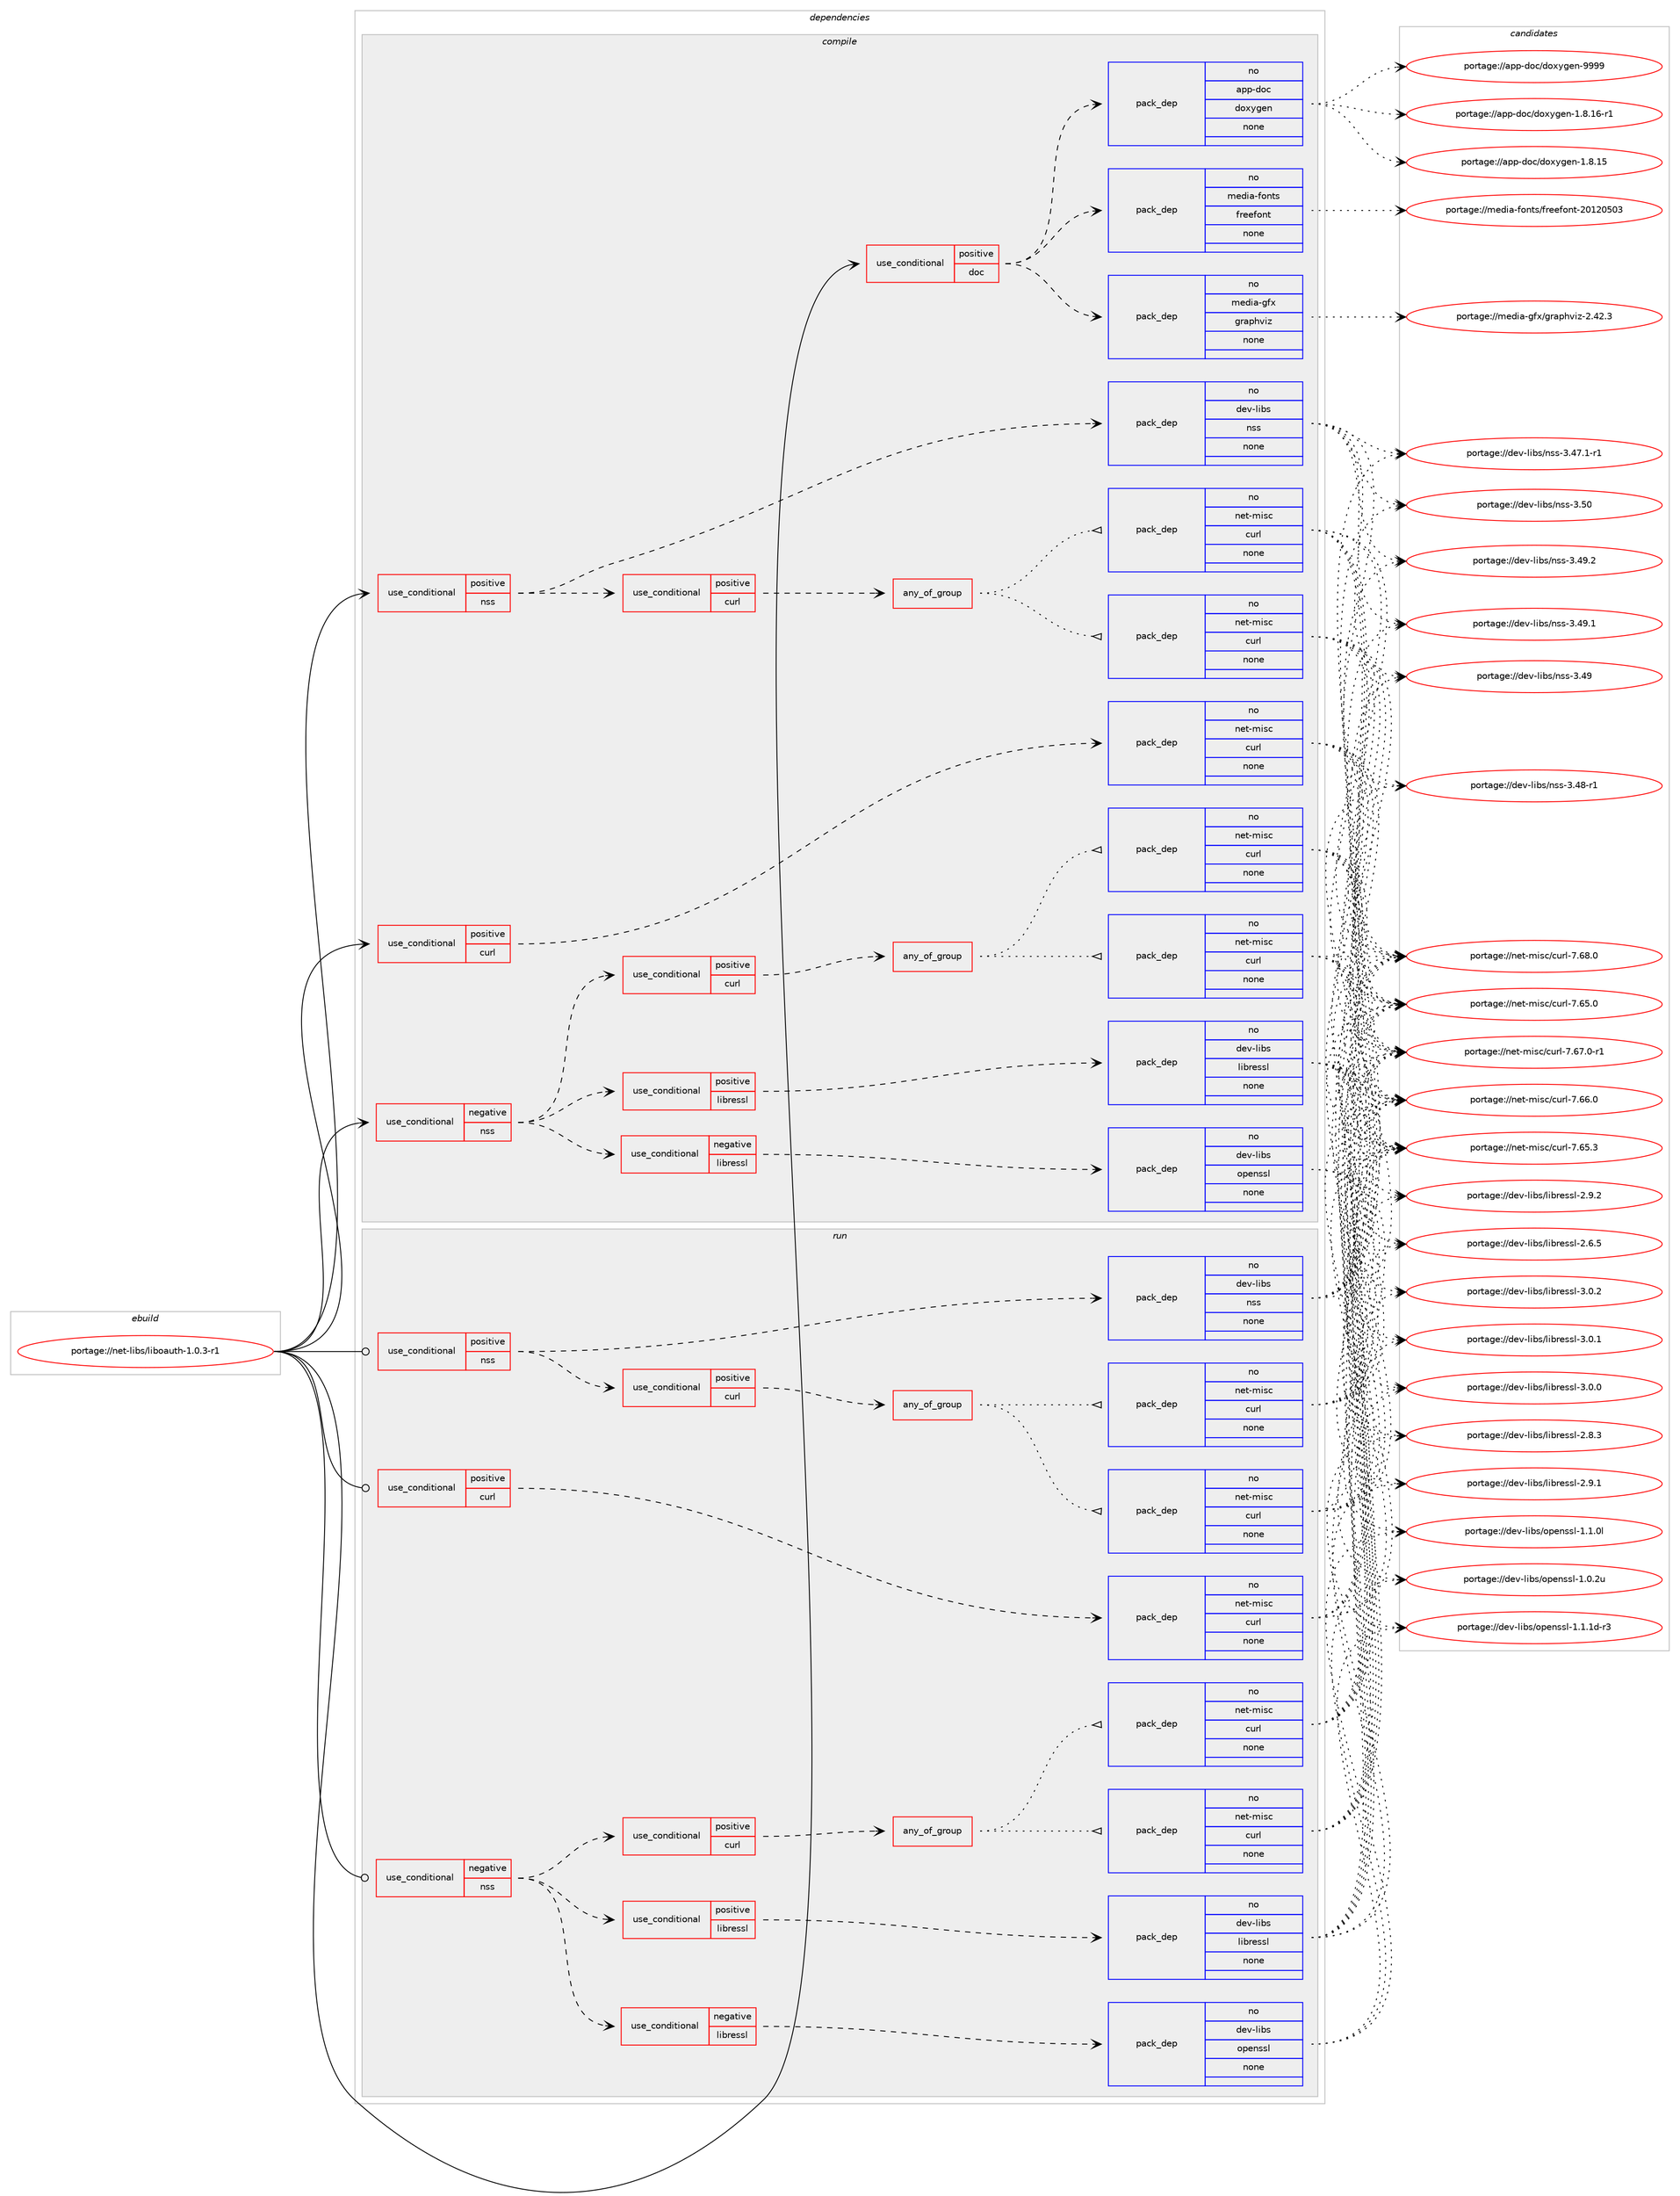 digraph prolog {

# *************
# Graph options
# *************

newrank=true;
concentrate=true;
compound=true;
graph [rankdir=LR,fontname=Helvetica,fontsize=10,ranksep=1.5];#, ranksep=2.5, nodesep=0.2];
edge  [arrowhead=vee];
node  [fontname=Helvetica,fontsize=10];

# **********
# The ebuild
# **********

subgraph cluster_leftcol {
color=gray;
rank=same;
label=<<i>ebuild</i>>;
id [label="portage://net-libs/liboauth-1.0.3-r1", color=red, width=4, href="../net-libs/liboauth-1.0.3-r1.svg"];
}

# ****************
# The dependencies
# ****************

subgraph cluster_midcol {
color=gray;
label=<<i>dependencies</i>>;
subgraph cluster_compile {
fillcolor="#eeeeee";
style=filled;
label=<<i>compile</i>>;
subgraph cond26014 {
dependency122923 [label=<<TABLE BORDER="0" CELLBORDER="1" CELLSPACING="0" CELLPADDING="4"><TR><TD ROWSPAN="3" CELLPADDING="10">use_conditional</TD></TR><TR><TD>negative</TD></TR><TR><TD>nss</TD></TR></TABLE>>, shape=none, color=red];
subgraph cond26015 {
dependency122924 [label=<<TABLE BORDER="0" CELLBORDER="1" CELLSPACING="0" CELLPADDING="4"><TR><TD ROWSPAN="3" CELLPADDING="10">use_conditional</TD></TR><TR><TD>negative</TD></TR><TR><TD>libressl</TD></TR></TABLE>>, shape=none, color=red];
subgraph pack94777 {
dependency122925 [label=<<TABLE BORDER="0" CELLBORDER="1" CELLSPACING="0" CELLPADDING="4" WIDTH="220"><TR><TD ROWSPAN="6" CELLPADDING="30">pack_dep</TD></TR><TR><TD WIDTH="110">no</TD></TR><TR><TD>dev-libs</TD></TR><TR><TD>openssl</TD></TR><TR><TD>none</TD></TR><TR><TD></TD></TR></TABLE>>, shape=none, color=blue];
}
dependency122924:e -> dependency122925:w [weight=20,style="dashed",arrowhead="vee"];
}
dependency122923:e -> dependency122924:w [weight=20,style="dashed",arrowhead="vee"];
subgraph cond26016 {
dependency122926 [label=<<TABLE BORDER="0" CELLBORDER="1" CELLSPACING="0" CELLPADDING="4"><TR><TD ROWSPAN="3" CELLPADDING="10">use_conditional</TD></TR><TR><TD>positive</TD></TR><TR><TD>libressl</TD></TR></TABLE>>, shape=none, color=red];
subgraph pack94778 {
dependency122927 [label=<<TABLE BORDER="0" CELLBORDER="1" CELLSPACING="0" CELLPADDING="4" WIDTH="220"><TR><TD ROWSPAN="6" CELLPADDING="30">pack_dep</TD></TR><TR><TD WIDTH="110">no</TD></TR><TR><TD>dev-libs</TD></TR><TR><TD>libressl</TD></TR><TR><TD>none</TD></TR><TR><TD></TD></TR></TABLE>>, shape=none, color=blue];
}
dependency122926:e -> dependency122927:w [weight=20,style="dashed",arrowhead="vee"];
}
dependency122923:e -> dependency122926:w [weight=20,style="dashed",arrowhead="vee"];
subgraph cond26017 {
dependency122928 [label=<<TABLE BORDER="0" CELLBORDER="1" CELLSPACING="0" CELLPADDING="4"><TR><TD ROWSPAN="3" CELLPADDING="10">use_conditional</TD></TR><TR><TD>positive</TD></TR><TR><TD>curl</TD></TR></TABLE>>, shape=none, color=red];
subgraph any2015 {
dependency122929 [label=<<TABLE BORDER="0" CELLBORDER="1" CELLSPACING="0" CELLPADDING="4"><TR><TD CELLPADDING="10">any_of_group</TD></TR></TABLE>>, shape=none, color=red];subgraph pack94779 {
dependency122930 [label=<<TABLE BORDER="0" CELLBORDER="1" CELLSPACING="0" CELLPADDING="4" WIDTH="220"><TR><TD ROWSPAN="6" CELLPADDING="30">pack_dep</TD></TR><TR><TD WIDTH="110">no</TD></TR><TR><TD>net-misc</TD></TR><TR><TD>curl</TD></TR><TR><TD>none</TD></TR><TR><TD></TD></TR></TABLE>>, shape=none, color=blue];
}
dependency122929:e -> dependency122930:w [weight=20,style="dotted",arrowhead="oinv"];
subgraph pack94780 {
dependency122931 [label=<<TABLE BORDER="0" CELLBORDER="1" CELLSPACING="0" CELLPADDING="4" WIDTH="220"><TR><TD ROWSPAN="6" CELLPADDING="30">pack_dep</TD></TR><TR><TD WIDTH="110">no</TD></TR><TR><TD>net-misc</TD></TR><TR><TD>curl</TD></TR><TR><TD>none</TD></TR><TR><TD></TD></TR></TABLE>>, shape=none, color=blue];
}
dependency122929:e -> dependency122931:w [weight=20,style="dotted",arrowhead="oinv"];
}
dependency122928:e -> dependency122929:w [weight=20,style="dashed",arrowhead="vee"];
}
dependency122923:e -> dependency122928:w [weight=20,style="dashed",arrowhead="vee"];
}
id:e -> dependency122923:w [weight=20,style="solid",arrowhead="vee"];
subgraph cond26018 {
dependency122932 [label=<<TABLE BORDER="0" CELLBORDER="1" CELLSPACING="0" CELLPADDING="4"><TR><TD ROWSPAN="3" CELLPADDING="10">use_conditional</TD></TR><TR><TD>positive</TD></TR><TR><TD>curl</TD></TR></TABLE>>, shape=none, color=red];
subgraph pack94781 {
dependency122933 [label=<<TABLE BORDER="0" CELLBORDER="1" CELLSPACING="0" CELLPADDING="4" WIDTH="220"><TR><TD ROWSPAN="6" CELLPADDING="30">pack_dep</TD></TR><TR><TD WIDTH="110">no</TD></TR><TR><TD>net-misc</TD></TR><TR><TD>curl</TD></TR><TR><TD>none</TD></TR><TR><TD></TD></TR></TABLE>>, shape=none, color=blue];
}
dependency122932:e -> dependency122933:w [weight=20,style="dashed",arrowhead="vee"];
}
id:e -> dependency122932:w [weight=20,style="solid",arrowhead="vee"];
subgraph cond26019 {
dependency122934 [label=<<TABLE BORDER="0" CELLBORDER="1" CELLSPACING="0" CELLPADDING="4"><TR><TD ROWSPAN="3" CELLPADDING="10">use_conditional</TD></TR><TR><TD>positive</TD></TR><TR><TD>doc</TD></TR></TABLE>>, shape=none, color=red];
subgraph pack94782 {
dependency122935 [label=<<TABLE BORDER="0" CELLBORDER="1" CELLSPACING="0" CELLPADDING="4" WIDTH="220"><TR><TD ROWSPAN="6" CELLPADDING="30">pack_dep</TD></TR><TR><TD WIDTH="110">no</TD></TR><TR><TD>app-doc</TD></TR><TR><TD>doxygen</TD></TR><TR><TD>none</TD></TR><TR><TD></TD></TR></TABLE>>, shape=none, color=blue];
}
dependency122934:e -> dependency122935:w [weight=20,style="dashed",arrowhead="vee"];
subgraph pack94783 {
dependency122936 [label=<<TABLE BORDER="0" CELLBORDER="1" CELLSPACING="0" CELLPADDING="4" WIDTH="220"><TR><TD ROWSPAN="6" CELLPADDING="30">pack_dep</TD></TR><TR><TD WIDTH="110">no</TD></TR><TR><TD>media-gfx</TD></TR><TR><TD>graphviz</TD></TR><TR><TD>none</TD></TR><TR><TD></TD></TR></TABLE>>, shape=none, color=blue];
}
dependency122934:e -> dependency122936:w [weight=20,style="dashed",arrowhead="vee"];
subgraph pack94784 {
dependency122937 [label=<<TABLE BORDER="0" CELLBORDER="1" CELLSPACING="0" CELLPADDING="4" WIDTH="220"><TR><TD ROWSPAN="6" CELLPADDING="30">pack_dep</TD></TR><TR><TD WIDTH="110">no</TD></TR><TR><TD>media-fonts</TD></TR><TR><TD>freefont</TD></TR><TR><TD>none</TD></TR><TR><TD></TD></TR></TABLE>>, shape=none, color=blue];
}
dependency122934:e -> dependency122937:w [weight=20,style="dashed",arrowhead="vee"];
}
id:e -> dependency122934:w [weight=20,style="solid",arrowhead="vee"];
subgraph cond26020 {
dependency122938 [label=<<TABLE BORDER="0" CELLBORDER="1" CELLSPACING="0" CELLPADDING="4"><TR><TD ROWSPAN="3" CELLPADDING="10">use_conditional</TD></TR><TR><TD>positive</TD></TR><TR><TD>nss</TD></TR></TABLE>>, shape=none, color=red];
subgraph pack94785 {
dependency122939 [label=<<TABLE BORDER="0" CELLBORDER="1" CELLSPACING="0" CELLPADDING="4" WIDTH="220"><TR><TD ROWSPAN="6" CELLPADDING="30">pack_dep</TD></TR><TR><TD WIDTH="110">no</TD></TR><TR><TD>dev-libs</TD></TR><TR><TD>nss</TD></TR><TR><TD>none</TD></TR><TR><TD></TD></TR></TABLE>>, shape=none, color=blue];
}
dependency122938:e -> dependency122939:w [weight=20,style="dashed",arrowhead="vee"];
subgraph cond26021 {
dependency122940 [label=<<TABLE BORDER="0" CELLBORDER="1" CELLSPACING="0" CELLPADDING="4"><TR><TD ROWSPAN="3" CELLPADDING="10">use_conditional</TD></TR><TR><TD>positive</TD></TR><TR><TD>curl</TD></TR></TABLE>>, shape=none, color=red];
subgraph any2016 {
dependency122941 [label=<<TABLE BORDER="0" CELLBORDER="1" CELLSPACING="0" CELLPADDING="4"><TR><TD CELLPADDING="10">any_of_group</TD></TR></TABLE>>, shape=none, color=red];subgraph pack94786 {
dependency122942 [label=<<TABLE BORDER="0" CELLBORDER="1" CELLSPACING="0" CELLPADDING="4" WIDTH="220"><TR><TD ROWSPAN="6" CELLPADDING="30">pack_dep</TD></TR><TR><TD WIDTH="110">no</TD></TR><TR><TD>net-misc</TD></TR><TR><TD>curl</TD></TR><TR><TD>none</TD></TR><TR><TD></TD></TR></TABLE>>, shape=none, color=blue];
}
dependency122941:e -> dependency122942:w [weight=20,style="dotted",arrowhead="oinv"];
subgraph pack94787 {
dependency122943 [label=<<TABLE BORDER="0" CELLBORDER="1" CELLSPACING="0" CELLPADDING="4" WIDTH="220"><TR><TD ROWSPAN="6" CELLPADDING="30">pack_dep</TD></TR><TR><TD WIDTH="110">no</TD></TR><TR><TD>net-misc</TD></TR><TR><TD>curl</TD></TR><TR><TD>none</TD></TR><TR><TD></TD></TR></TABLE>>, shape=none, color=blue];
}
dependency122941:e -> dependency122943:w [weight=20,style="dotted",arrowhead="oinv"];
}
dependency122940:e -> dependency122941:w [weight=20,style="dashed",arrowhead="vee"];
}
dependency122938:e -> dependency122940:w [weight=20,style="dashed",arrowhead="vee"];
}
id:e -> dependency122938:w [weight=20,style="solid",arrowhead="vee"];
}
subgraph cluster_compileandrun {
fillcolor="#eeeeee";
style=filled;
label=<<i>compile and run</i>>;
}
subgraph cluster_run {
fillcolor="#eeeeee";
style=filled;
label=<<i>run</i>>;
subgraph cond26022 {
dependency122944 [label=<<TABLE BORDER="0" CELLBORDER="1" CELLSPACING="0" CELLPADDING="4"><TR><TD ROWSPAN="3" CELLPADDING="10">use_conditional</TD></TR><TR><TD>negative</TD></TR><TR><TD>nss</TD></TR></TABLE>>, shape=none, color=red];
subgraph cond26023 {
dependency122945 [label=<<TABLE BORDER="0" CELLBORDER="1" CELLSPACING="0" CELLPADDING="4"><TR><TD ROWSPAN="3" CELLPADDING="10">use_conditional</TD></TR><TR><TD>negative</TD></TR><TR><TD>libressl</TD></TR></TABLE>>, shape=none, color=red];
subgraph pack94788 {
dependency122946 [label=<<TABLE BORDER="0" CELLBORDER="1" CELLSPACING="0" CELLPADDING="4" WIDTH="220"><TR><TD ROWSPAN="6" CELLPADDING="30">pack_dep</TD></TR><TR><TD WIDTH="110">no</TD></TR><TR><TD>dev-libs</TD></TR><TR><TD>openssl</TD></TR><TR><TD>none</TD></TR><TR><TD></TD></TR></TABLE>>, shape=none, color=blue];
}
dependency122945:e -> dependency122946:w [weight=20,style="dashed",arrowhead="vee"];
}
dependency122944:e -> dependency122945:w [weight=20,style="dashed",arrowhead="vee"];
subgraph cond26024 {
dependency122947 [label=<<TABLE BORDER="0" CELLBORDER="1" CELLSPACING="0" CELLPADDING="4"><TR><TD ROWSPAN="3" CELLPADDING="10">use_conditional</TD></TR><TR><TD>positive</TD></TR><TR><TD>libressl</TD></TR></TABLE>>, shape=none, color=red];
subgraph pack94789 {
dependency122948 [label=<<TABLE BORDER="0" CELLBORDER="1" CELLSPACING="0" CELLPADDING="4" WIDTH="220"><TR><TD ROWSPAN="6" CELLPADDING="30">pack_dep</TD></TR><TR><TD WIDTH="110">no</TD></TR><TR><TD>dev-libs</TD></TR><TR><TD>libressl</TD></TR><TR><TD>none</TD></TR><TR><TD></TD></TR></TABLE>>, shape=none, color=blue];
}
dependency122947:e -> dependency122948:w [weight=20,style="dashed",arrowhead="vee"];
}
dependency122944:e -> dependency122947:w [weight=20,style="dashed",arrowhead="vee"];
subgraph cond26025 {
dependency122949 [label=<<TABLE BORDER="0" CELLBORDER="1" CELLSPACING="0" CELLPADDING="4"><TR><TD ROWSPAN="3" CELLPADDING="10">use_conditional</TD></TR><TR><TD>positive</TD></TR><TR><TD>curl</TD></TR></TABLE>>, shape=none, color=red];
subgraph any2017 {
dependency122950 [label=<<TABLE BORDER="0" CELLBORDER="1" CELLSPACING="0" CELLPADDING="4"><TR><TD CELLPADDING="10">any_of_group</TD></TR></TABLE>>, shape=none, color=red];subgraph pack94790 {
dependency122951 [label=<<TABLE BORDER="0" CELLBORDER="1" CELLSPACING="0" CELLPADDING="4" WIDTH="220"><TR><TD ROWSPAN="6" CELLPADDING="30">pack_dep</TD></TR><TR><TD WIDTH="110">no</TD></TR><TR><TD>net-misc</TD></TR><TR><TD>curl</TD></TR><TR><TD>none</TD></TR><TR><TD></TD></TR></TABLE>>, shape=none, color=blue];
}
dependency122950:e -> dependency122951:w [weight=20,style="dotted",arrowhead="oinv"];
subgraph pack94791 {
dependency122952 [label=<<TABLE BORDER="0" CELLBORDER="1" CELLSPACING="0" CELLPADDING="4" WIDTH="220"><TR><TD ROWSPAN="6" CELLPADDING="30">pack_dep</TD></TR><TR><TD WIDTH="110">no</TD></TR><TR><TD>net-misc</TD></TR><TR><TD>curl</TD></TR><TR><TD>none</TD></TR><TR><TD></TD></TR></TABLE>>, shape=none, color=blue];
}
dependency122950:e -> dependency122952:w [weight=20,style="dotted",arrowhead="oinv"];
}
dependency122949:e -> dependency122950:w [weight=20,style="dashed",arrowhead="vee"];
}
dependency122944:e -> dependency122949:w [weight=20,style="dashed",arrowhead="vee"];
}
id:e -> dependency122944:w [weight=20,style="solid",arrowhead="odot"];
subgraph cond26026 {
dependency122953 [label=<<TABLE BORDER="0" CELLBORDER="1" CELLSPACING="0" CELLPADDING="4"><TR><TD ROWSPAN="3" CELLPADDING="10">use_conditional</TD></TR><TR><TD>positive</TD></TR><TR><TD>curl</TD></TR></TABLE>>, shape=none, color=red];
subgraph pack94792 {
dependency122954 [label=<<TABLE BORDER="0" CELLBORDER="1" CELLSPACING="0" CELLPADDING="4" WIDTH="220"><TR><TD ROWSPAN="6" CELLPADDING="30">pack_dep</TD></TR><TR><TD WIDTH="110">no</TD></TR><TR><TD>net-misc</TD></TR><TR><TD>curl</TD></TR><TR><TD>none</TD></TR><TR><TD></TD></TR></TABLE>>, shape=none, color=blue];
}
dependency122953:e -> dependency122954:w [weight=20,style="dashed",arrowhead="vee"];
}
id:e -> dependency122953:w [weight=20,style="solid",arrowhead="odot"];
subgraph cond26027 {
dependency122955 [label=<<TABLE BORDER="0" CELLBORDER="1" CELLSPACING="0" CELLPADDING="4"><TR><TD ROWSPAN="3" CELLPADDING="10">use_conditional</TD></TR><TR><TD>positive</TD></TR><TR><TD>nss</TD></TR></TABLE>>, shape=none, color=red];
subgraph pack94793 {
dependency122956 [label=<<TABLE BORDER="0" CELLBORDER="1" CELLSPACING="0" CELLPADDING="4" WIDTH="220"><TR><TD ROWSPAN="6" CELLPADDING="30">pack_dep</TD></TR><TR><TD WIDTH="110">no</TD></TR><TR><TD>dev-libs</TD></TR><TR><TD>nss</TD></TR><TR><TD>none</TD></TR><TR><TD></TD></TR></TABLE>>, shape=none, color=blue];
}
dependency122955:e -> dependency122956:w [weight=20,style="dashed",arrowhead="vee"];
subgraph cond26028 {
dependency122957 [label=<<TABLE BORDER="0" CELLBORDER="1" CELLSPACING="0" CELLPADDING="4"><TR><TD ROWSPAN="3" CELLPADDING="10">use_conditional</TD></TR><TR><TD>positive</TD></TR><TR><TD>curl</TD></TR></TABLE>>, shape=none, color=red];
subgraph any2018 {
dependency122958 [label=<<TABLE BORDER="0" CELLBORDER="1" CELLSPACING="0" CELLPADDING="4"><TR><TD CELLPADDING="10">any_of_group</TD></TR></TABLE>>, shape=none, color=red];subgraph pack94794 {
dependency122959 [label=<<TABLE BORDER="0" CELLBORDER="1" CELLSPACING="0" CELLPADDING="4" WIDTH="220"><TR><TD ROWSPAN="6" CELLPADDING="30">pack_dep</TD></TR><TR><TD WIDTH="110">no</TD></TR><TR><TD>net-misc</TD></TR><TR><TD>curl</TD></TR><TR><TD>none</TD></TR><TR><TD></TD></TR></TABLE>>, shape=none, color=blue];
}
dependency122958:e -> dependency122959:w [weight=20,style="dotted",arrowhead="oinv"];
subgraph pack94795 {
dependency122960 [label=<<TABLE BORDER="0" CELLBORDER="1" CELLSPACING="0" CELLPADDING="4" WIDTH="220"><TR><TD ROWSPAN="6" CELLPADDING="30">pack_dep</TD></TR><TR><TD WIDTH="110">no</TD></TR><TR><TD>net-misc</TD></TR><TR><TD>curl</TD></TR><TR><TD>none</TD></TR><TR><TD></TD></TR></TABLE>>, shape=none, color=blue];
}
dependency122958:e -> dependency122960:w [weight=20,style="dotted",arrowhead="oinv"];
}
dependency122957:e -> dependency122958:w [weight=20,style="dashed",arrowhead="vee"];
}
dependency122955:e -> dependency122957:w [weight=20,style="dashed",arrowhead="vee"];
}
id:e -> dependency122955:w [weight=20,style="solid",arrowhead="odot"];
}
}

# **************
# The candidates
# **************

subgraph cluster_choices {
rank=same;
color=gray;
label=<<i>candidates</i>>;

subgraph choice94777 {
color=black;
nodesep=1;
choice1001011184510810598115471111121011101151151084549464946491004511451 [label="portage://dev-libs/openssl-1.1.1d-r3", color=red, width=4,href="../dev-libs/openssl-1.1.1d-r3.svg"];
choice100101118451081059811547111112101110115115108454946494648108 [label="portage://dev-libs/openssl-1.1.0l", color=red, width=4,href="../dev-libs/openssl-1.1.0l.svg"];
choice100101118451081059811547111112101110115115108454946484650117 [label="portage://dev-libs/openssl-1.0.2u", color=red, width=4,href="../dev-libs/openssl-1.0.2u.svg"];
dependency122925:e -> choice1001011184510810598115471111121011101151151084549464946491004511451:w [style=dotted,weight="100"];
dependency122925:e -> choice100101118451081059811547111112101110115115108454946494648108:w [style=dotted,weight="100"];
dependency122925:e -> choice100101118451081059811547111112101110115115108454946484650117:w [style=dotted,weight="100"];
}
subgraph choice94778 {
color=black;
nodesep=1;
choice10010111845108105981154710810598114101115115108455146484650 [label="portage://dev-libs/libressl-3.0.2", color=red, width=4,href="../dev-libs/libressl-3.0.2.svg"];
choice10010111845108105981154710810598114101115115108455146484649 [label="portage://dev-libs/libressl-3.0.1", color=red, width=4,href="../dev-libs/libressl-3.0.1.svg"];
choice10010111845108105981154710810598114101115115108455146484648 [label="portage://dev-libs/libressl-3.0.0", color=red, width=4,href="../dev-libs/libressl-3.0.0.svg"];
choice10010111845108105981154710810598114101115115108455046574650 [label="portage://dev-libs/libressl-2.9.2", color=red, width=4,href="../dev-libs/libressl-2.9.2.svg"];
choice10010111845108105981154710810598114101115115108455046574649 [label="portage://dev-libs/libressl-2.9.1", color=red, width=4,href="../dev-libs/libressl-2.9.1.svg"];
choice10010111845108105981154710810598114101115115108455046564651 [label="portage://dev-libs/libressl-2.8.3", color=red, width=4,href="../dev-libs/libressl-2.8.3.svg"];
choice10010111845108105981154710810598114101115115108455046544653 [label="portage://dev-libs/libressl-2.6.5", color=red, width=4,href="../dev-libs/libressl-2.6.5.svg"];
dependency122927:e -> choice10010111845108105981154710810598114101115115108455146484650:w [style=dotted,weight="100"];
dependency122927:e -> choice10010111845108105981154710810598114101115115108455146484649:w [style=dotted,weight="100"];
dependency122927:e -> choice10010111845108105981154710810598114101115115108455146484648:w [style=dotted,weight="100"];
dependency122927:e -> choice10010111845108105981154710810598114101115115108455046574650:w [style=dotted,weight="100"];
dependency122927:e -> choice10010111845108105981154710810598114101115115108455046574649:w [style=dotted,weight="100"];
dependency122927:e -> choice10010111845108105981154710810598114101115115108455046564651:w [style=dotted,weight="100"];
dependency122927:e -> choice10010111845108105981154710810598114101115115108455046544653:w [style=dotted,weight="100"];
}
subgraph choice94779 {
color=black;
nodesep=1;
choice1101011164510910511599479911711410845554654564648 [label="portage://net-misc/curl-7.68.0", color=red, width=4,href="../net-misc/curl-7.68.0.svg"];
choice11010111645109105115994799117114108455546545546484511449 [label="portage://net-misc/curl-7.67.0-r1", color=red, width=4,href="../net-misc/curl-7.67.0-r1.svg"];
choice1101011164510910511599479911711410845554654544648 [label="portage://net-misc/curl-7.66.0", color=red, width=4,href="../net-misc/curl-7.66.0.svg"];
choice1101011164510910511599479911711410845554654534651 [label="portage://net-misc/curl-7.65.3", color=red, width=4,href="../net-misc/curl-7.65.3.svg"];
choice1101011164510910511599479911711410845554654534648 [label="portage://net-misc/curl-7.65.0", color=red, width=4,href="../net-misc/curl-7.65.0.svg"];
dependency122930:e -> choice1101011164510910511599479911711410845554654564648:w [style=dotted,weight="100"];
dependency122930:e -> choice11010111645109105115994799117114108455546545546484511449:w [style=dotted,weight="100"];
dependency122930:e -> choice1101011164510910511599479911711410845554654544648:w [style=dotted,weight="100"];
dependency122930:e -> choice1101011164510910511599479911711410845554654534651:w [style=dotted,weight="100"];
dependency122930:e -> choice1101011164510910511599479911711410845554654534648:w [style=dotted,weight="100"];
}
subgraph choice94780 {
color=black;
nodesep=1;
choice1101011164510910511599479911711410845554654564648 [label="portage://net-misc/curl-7.68.0", color=red, width=4,href="../net-misc/curl-7.68.0.svg"];
choice11010111645109105115994799117114108455546545546484511449 [label="portage://net-misc/curl-7.67.0-r1", color=red, width=4,href="../net-misc/curl-7.67.0-r1.svg"];
choice1101011164510910511599479911711410845554654544648 [label="portage://net-misc/curl-7.66.0", color=red, width=4,href="../net-misc/curl-7.66.0.svg"];
choice1101011164510910511599479911711410845554654534651 [label="portage://net-misc/curl-7.65.3", color=red, width=4,href="../net-misc/curl-7.65.3.svg"];
choice1101011164510910511599479911711410845554654534648 [label="portage://net-misc/curl-7.65.0", color=red, width=4,href="../net-misc/curl-7.65.0.svg"];
dependency122931:e -> choice1101011164510910511599479911711410845554654564648:w [style=dotted,weight="100"];
dependency122931:e -> choice11010111645109105115994799117114108455546545546484511449:w [style=dotted,weight="100"];
dependency122931:e -> choice1101011164510910511599479911711410845554654544648:w [style=dotted,weight="100"];
dependency122931:e -> choice1101011164510910511599479911711410845554654534651:w [style=dotted,weight="100"];
dependency122931:e -> choice1101011164510910511599479911711410845554654534648:w [style=dotted,weight="100"];
}
subgraph choice94781 {
color=black;
nodesep=1;
choice1101011164510910511599479911711410845554654564648 [label="portage://net-misc/curl-7.68.0", color=red, width=4,href="../net-misc/curl-7.68.0.svg"];
choice11010111645109105115994799117114108455546545546484511449 [label="portage://net-misc/curl-7.67.0-r1", color=red, width=4,href="../net-misc/curl-7.67.0-r1.svg"];
choice1101011164510910511599479911711410845554654544648 [label="portage://net-misc/curl-7.66.0", color=red, width=4,href="../net-misc/curl-7.66.0.svg"];
choice1101011164510910511599479911711410845554654534651 [label="portage://net-misc/curl-7.65.3", color=red, width=4,href="../net-misc/curl-7.65.3.svg"];
choice1101011164510910511599479911711410845554654534648 [label="portage://net-misc/curl-7.65.0", color=red, width=4,href="../net-misc/curl-7.65.0.svg"];
dependency122933:e -> choice1101011164510910511599479911711410845554654564648:w [style=dotted,weight="100"];
dependency122933:e -> choice11010111645109105115994799117114108455546545546484511449:w [style=dotted,weight="100"];
dependency122933:e -> choice1101011164510910511599479911711410845554654544648:w [style=dotted,weight="100"];
dependency122933:e -> choice1101011164510910511599479911711410845554654534651:w [style=dotted,weight="100"];
dependency122933:e -> choice1101011164510910511599479911711410845554654534648:w [style=dotted,weight="100"];
}
subgraph choice94782 {
color=black;
nodesep=1;
choice971121124510011199471001111201211031011104557575757 [label="portage://app-doc/doxygen-9999", color=red, width=4,href="../app-doc/doxygen-9999.svg"];
choice97112112451001119947100111120121103101110454946564649544511449 [label="portage://app-doc/doxygen-1.8.16-r1", color=red, width=4,href="../app-doc/doxygen-1.8.16-r1.svg"];
choice9711211245100111994710011112012110310111045494656464953 [label="portage://app-doc/doxygen-1.8.15", color=red, width=4,href="../app-doc/doxygen-1.8.15.svg"];
dependency122935:e -> choice971121124510011199471001111201211031011104557575757:w [style=dotted,weight="100"];
dependency122935:e -> choice97112112451001119947100111120121103101110454946564649544511449:w [style=dotted,weight="100"];
dependency122935:e -> choice9711211245100111994710011112012110310111045494656464953:w [style=dotted,weight="100"];
}
subgraph choice94783 {
color=black;
nodesep=1;
choice1091011001059745103102120471031149711210411810512245504652504651 [label="portage://media-gfx/graphviz-2.42.3", color=red, width=4,href="../media-gfx/graphviz-2.42.3.svg"];
dependency122936:e -> choice1091011001059745103102120471031149711210411810512245504652504651:w [style=dotted,weight="100"];
}
subgraph choice94784 {
color=black;
nodesep=1;
choice109101100105974510211111011611547102114101101102111110116455048495048534851 [label="portage://media-fonts/freefont-20120503", color=red, width=4,href="../media-fonts/freefont-20120503.svg"];
dependency122937:e -> choice109101100105974510211111011611547102114101101102111110116455048495048534851:w [style=dotted,weight="100"];
}
subgraph choice94785 {
color=black;
nodesep=1;
choice1001011184510810598115471101151154551465348 [label="portage://dev-libs/nss-3.50", color=red, width=4,href="../dev-libs/nss-3.50.svg"];
choice10010111845108105981154711011511545514652574650 [label="portage://dev-libs/nss-3.49.2", color=red, width=4,href="../dev-libs/nss-3.49.2.svg"];
choice10010111845108105981154711011511545514652574649 [label="portage://dev-libs/nss-3.49.1", color=red, width=4,href="../dev-libs/nss-3.49.1.svg"];
choice1001011184510810598115471101151154551465257 [label="portage://dev-libs/nss-3.49", color=red, width=4,href="../dev-libs/nss-3.49.svg"];
choice10010111845108105981154711011511545514652564511449 [label="portage://dev-libs/nss-3.48-r1", color=red, width=4,href="../dev-libs/nss-3.48-r1.svg"];
choice100101118451081059811547110115115455146525546494511449 [label="portage://dev-libs/nss-3.47.1-r1", color=red, width=4,href="../dev-libs/nss-3.47.1-r1.svg"];
dependency122939:e -> choice1001011184510810598115471101151154551465348:w [style=dotted,weight="100"];
dependency122939:e -> choice10010111845108105981154711011511545514652574650:w [style=dotted,weight="100"];
dependency122939:e -> choice10010111845108105981154711011511545514652574649:w [style=dotted,weight="100"];
dependency122939:e -> choice1001011184510810598115471101151154551465257:w [style=dotted,weight="100"];
dependency122939:e -> choice10010111845108105981154711011511545514652564511449:w [style=dotted,weight="100"];
dependency122939:e -> choice100101118451081059811547110115115455146525546494511449:w [style=dotted,weight="100"];
}
subgraph choice94786 {
color=black;
nodesep=1;
choice1101011164510910511599479911711410845554654564648 [label="portage://net-misc/curl-7.68.0", color=red, width=4,href="../net-misc/curl-7.68.0.svg"];
choice11010111645109105115994799117114108455546545546484511449 [label="portage://net-misc/curl-7.67.0-r1", color=red, width=4,href="../net-misc/curl-7.67.0-r1.svg"];
choice1101011164510910511599479911711410845554654544648 [label="portage://net-misc/curl-7.66.0", color=red, width=4,href="../net-misc/curl-7.66.0.svg"];
choice1101011164510910511599479911711410845554654534651 [label="portage://net-misc/curl-7.65.3", color=red, width=4,href="../net-misc/curl-7.65.3.svg"];
choice1101011164510910511599479911711410845554654534648 [label="portage://net-misc/curl-7.65.0", color=red, width=4,href="../net-misc/curl-7.65.0.svg"];
dependency122942:e -> choice1101011164510910511599479911711410845554654564648:w [style=dotted,weight="100"];
dependency122942:e -> choice11010111645109105115994799117114108455546545546484511449:w [style=dotted,weight="100"];
dependency122942:e -> choice1101011164510910511599479911711410845554654544648:w [style=dotted,weight="100"];
dependency122942:e -> choice1101011164510910511599479911711410845554654534651:w [style=dotted,weight="100"];
dependency122942:e -> choice1101011164510910511599479911711410845554654534648:w [style=dotted,weight="100"];
}
subgraph choice94787 {
color=black;
nodesep=1;
choice1101011164510910511599479911711410845554654564648 [label="portage://net-misc/curl-7.68.0", color=red, width=4,href="../net-misc/curl-7.68.0.svg"];
choice11010111645109105115994799117114108455546545546484511449 [label="portage://net-misc/curl-7.67.0-r1", color=red, width=4,href="../net-misc/curl-7.67.0-r1.svg"];
choice1101011164510910511599479911711410845554654544648 [label="portage://net-misc/curl-7.66.0", color=red, width=4,href="../net-misc/curl-7.66.0.svg"];
choice1101011164510910511599479911711410845554654534651 [label="portage://net-misc/curl-7.65.3", color=red, width=4,href="../net-misc/curl-7.65.3.svg"];
choice1101011164510910511599479911711410845554654534648 [label="portage://net-misc/curl-7.65.0", color=red, width=4,href="../net-misc/curl-7.65.0.svg"];
dependency122943:e -> choice1101011164510910511599479911711410845554654564648:w [style=dotted,weight="100"];
dependency122943:e -> choice11010111645109105115994799117114108455546545546484511449:w [style=dotted,weight="100"];
dependency122943:e -> choice1101011164510910511599479911711410845554654544648:w [style=dotted,weight="100"];
dependency122943:e -> choice1101011164510910511599479911711410845554654534651:w [style=dotted,weight="100"];
dependency122943:e -> choice1101011164510910511599479911711410845554654534648:w [style=dotted,weight="100"];
}
subgraph choice94788 {
color=black;
nodesep=1;
choice1001011184510810598115471111121011101151151084549464946491004511451 [label="portage://dev-libs/openssl-1.1.1d-r3", color=red, width=4,href="../dev-libs/openssl-1.1.1d-r3.svg"];
choice100101118451081059811547111112101110115115108454946494648108 [label="portage://dev-libs/openssl-1.1.0l", color=red, width=4,href="../dev-libs/openssl-1.1.0l.svg"];
choice100101118451081059811547111112101110115115108454946484650117 [label="portage://dev-libs/openssl-1.0.2u", color=red, width=4,href="../dev-libs/openssl-1.0.2u.svg"];
dependency122946:e -> choice1001011184510810598115471111121011101151151084549464946491004511451:w [style=dotted,weight="100"];
dependency122946:e -> choice100101118451081059811547111112101110115115108454946494648108:w [style=dotted,weight="100"];
dependency122946:e -> choice100101118451081059811547111112101110115115108454946484650117:w [style=dotted,weight="100"];
}
subgraph choice94789 {
color=black;
nodesep=1;
choice10010111845108105981154710810598114101115115108455146484650 [label="portage://dev-libs/libressl-3.0.2", color=red, width=4,href="../dev-libs/libressl-3.0.2.svg"];
choice10010111845108105981154710810598114101115115108455146484649 [label="portage://dev-libs/libressl-3.0.1", color=red, width=4,href="../dev-libs/libressl-3.0.1.svg"];
choice10010111845108105981154710810598114101115115108455146484648 [label="portage://dev-libs/libressl-3.0.0", color=red, width=4,href="../dev-libs/libressl-3.0.0.svg"];
choice10010111845108105981154710810598114101115115108455046574650 [label="portage://dev-libs/libressl-2.9.2", color=red, width=4,href="../dev-libs/libressl-2.9.2.svg"];
choice10010111845108105981154710810598114101115115108455046574649 [label="portage://dev-libs/libressl-2.9.1", color=red, width=4,href="../dev-libs/libressl-2.9.1.svg"];
choice10010111845108105981154710810598114101115115108455046564651 [label="portage://dev-libs/libressl-2.8.3", color=red, width=4,href="../dev-libs/libressl-2.8.3.svg"];
choice10010111845108105981154710810598114101115115108455046544653 [label="portage://dev-libs/libressl-2.6.5", color=red, width=4,href="../dev-libs/libressl-2.6.5.svg"];
dependency122948:e -> choice10010111845108105981154710810598114101115115108455146484650:w [style=dotted,weight="100"];
dependency122948:e -> choice10010111845108105981154710810598114101115115108455146484649:w [style=dotted,weight="100"];
dependency122948:e -> choice10010111845108105981154710810598114101115115108455146484648:w [style=dotted,weight="100"];
dependency122948:e -> choice10010111845108105981154710810598114101115115108455046574650:w [style=dotted,weight="100"];
dependency122948:e -> choice10010111845108105981154710810598114101115115108455046574649:w [style=dotted,weight="100"];
dependency122948:e -> choice10010111845108105981154710810598114101115115108455046564651:w [style=dotted,weight="100"];
dependency122948:e -> choice10010111845108105981154710810598114101115115108455046544653:w [style=dotted,weight="100"];
}
subgraph choice94790 {
color=black;
nodesep=1;
choice1101011164510910511599479911711410845554654564648 [label="portage://net-misc/curl-7.68.0", color=red, width=4,href="../net-misc/curl-7.68.0.svg"];
choice11010111645109105115994799117114108455546545546484511449 [label="portage://net-misc/curl-7.67.0-r1", color=red, width=4,href="../net-misc/curl-7.67.0-r1.svg"];
choice1101011164510910511599479911711410845554654544648 [label="portage://net-misc/curl-7.66.0", color=red, width=4,href="../net-misc/curl-7.66.0.svg"];
choice1101011164510910511599479911711410845554654534651 [label="portage://net-misc/curl-7.65.3", color=red, width=4,href="../net-misc/curl-7.65.3.svg"];
choice1101011164510910511599479911711410845554654534648 [label="portage://net-misc/curl-7.65.0", color=red, width=4,href="../net-misc/curl-7.65.0.svg"];
dependency122951:e -> choice1101011164510910511599479911711410845554654564648:w [style=dotted,weight="100"];
dependency122951:e -> choice11010111645109105115994799117114108455546545546484511449:w [style=dotted,weight="100"];
dependency122951:e -> choice1101011164510910511599479911711410845554654544648:w [style=dotted,weight="100"];
dependency122951:e -> choice1101011164510910511599479911711410845554654534651:w [style=dotted,weight="100"];
dependency122951:e -> choice1101011164510910511599479911711410845554654534648:w [style=dotted,weight="100"];
}
subgraph choice94791 {
color=black;
nodesep=1;
choice1101011164510910511599479911711410845554654564648 [label="portage://net-misc/curl-7.68.0", color=red, width=4,href="../net-misc/curl-7.68.0.svg"];
choice11010111645109105115994799117114108455546545546484511449 [label="portage://net-misc/curl-7.67.0-r1", color=red, width=4,href="../net-misc/curl-7.67.0-r1.svg"];
choice1101011164510910511599479911711410845554654544648 [label="portage://net-misc/curl-7.66.0", color=red, width=4,href="../net-misc/curl-7.66.0.svg"];
choice1101011164510910511599479911711410845554654534651 [label="portage://net-misc/curl-7.65.3", color=red, width=4,href="../net-misc/curl-7.65.3.svg"];
choice1101011164510910511599479911711410845554654534648 [label="portage://net-misc/curl-7.65.0", color=red, width=4,href="../net-misc/curl-7.65.0.svg"];
dependency122952:e -> choice1101011164510910511599479911711410845554654564648:w [style=dotted,weight="100"];
dependency122952:e -> choice11010111645109105115994799117114108455546545546484511449:w [style=dotted,weight="100"];
dependency122952:e -> choice1101011164510910511599479911711410845554654544648:w [style=dotted,weight="100"];
dependency122952:e -> choice1101011164510910511599479911711410845554654534651:w [style=dotted,weight="100"];
dependency122952:e -> choice1101011164510910511599479911711410845554654534648:w [style=dotted,weight="100"];
}
subgraph choice94792 {
color=black;
nodesep=1;
choice1101011164510910511599479911711410845554654564648 [label="portage://net-misc/curl-7.68.0", color=red, width=4,href="../net-misc/curl-7.68.0.svg"];
choice11010111645109105115994799117114108455546545546484511449 [label="portage://net-misc/curl-7.67.0-r1", color=red, width=4,href="../net-misc/curl-7.67.0-r1.svg"];
choice1101011164510910511599479911711410845554654544648 [label="portage://net-misc/curl-7.66.0", color=red, width=4,href="../net-misc/curl-7.66.0.svg"];
choice1101011164510910511599479911711410845554654534651 [label="portage://net-misc/curl-7.65.3", color=red, width=4,href="../net-misc/curl-7.65.3.svg"];
choice1101011164510910511599479911711410845554654534648 [label="portage://net-misc/curl-7.65.0", color=red, width=4,href="../net-misc/curl-7.65.0.svg"];
dependency122954:e -> choice1101011164510910511599479911711410845554654564648:w [style=dotted,weight="100"];
dependency122954:e -> choice11010111645109105115994799117114108455546545546484511449:w [style=dotted,weight="100"];
dependency122954:e -> choice1101011164510910511599479911711410845554654544648:w [style=dotted,weight="100"];
dependency122954:e -> choice1101011164510910511599479911711410845554654534651:w [style=dotted,weight="100"];
dependency122954:e -> choice1101011164510910511599479911711410845554654534648:w [style=dotted,weight="100"];
}
subgraph choice94793 {
color=black;
nodesep=1;
choice1001011184510810598115471101151154551465348 [label="portage://dev-libs/nss-3.50", color=red, width=4,href="../dev-libs/nss-3.50.svg"];
choice10010111845108105981154711011511545514652574650 [label="portage://dev-libs/nss-3.49.2", color=red, width=4,href="../dev-libs/nss-3.49.2.svg"];
choice10010111845108105981154711011511545514652574649 [label="portage://dev-libs/nss-3.49.1", color=red, width=4,href="../dev-libs/nss-3.49.1.svg"];
choice1001011184510810598115471101151154551465257 [label="portage://dev-libs/nss-3.49", color=red, width=4,href="../dev-libs/nss-3.49.svg"];
choice10010111845108105981154711011511545514652564511449 [label="portage://dev-libs/nss-3.48-r1", color=red, width=4,href="../dev-libs/nss-3.48-r1.svg"];
choice100101118451081059811547110115115455146525546494511449 [label="portage://dev-libs/nss-3.47.1-r1", color=red, width=4,href="../dev-libs/nss-3.47.1-r1.svg"];
dependency122956:e -> choice1001011184510810598115471101151154551465348:w [style=dotted,weight="100"];
dependency122956:e -> choice10010111845108105981154711011511545514652574650:w [style=dotted,weight="100"];
dependency122956:e -> choice10010111845108105981154711011511545514652574649:w [style=dotted,weight="100"];
dependency122956:e -> choice1001011184510810598115471101151154551465257:w [style=dotted,weight="100"];
dependency122956:e -> choice10010111845108105981154711011511545514652564511449:w [style=dotted,weight="100"];
dependency122956:e -> choice100101118451081059811547110115115455146525546494511449:w [style=dotted,weight="100"];
}
subgraph choice94794 {
color=black;
nodesep=1;
choice1101011164510910511599479911711410845554654564648 [label="portage://net-misc/curl-7.68.0", color=red, width=4,href="../net-misc/curl-7.68.0.svg"];
choice11010111645109105115994799117114108455546545546484511449 [label="portage://net-misc/curl-7.67.0-r1", color=red, width=4,href="../net-misc/curl-7.67.0-r1.svg"];
choice1101011164510910511599479911711410845554654544648 [label="portage://net-misc/curl-7.66.0", color=red, width=4,href="../net-misc/curl-7.66.0.svg"];
choice1101011164510910511599479911711410845554654534651 [label="portage://net-misc/curl-7.65.3", color=red, width=4,href="../net-misc/curl-7.65.3.svg"];
choice1101011164510910511599479911711410845554654534648 [label="portage://net-misc/curl-7.65.0", color=red, width=4,href="../net-misc/curl-7.65.0.svg"];
dependency122959:e -> choice1101011164510910511599479911711410845554654564648:w [style=dotted,weight="100"];
dependency122959:e -> choice11010111645109105115994799117114108455546545546484511449:w [style=dotted,weight="100"];
dependency122959:e -> choice1101011164510910511599479911711410845554654544648:w [style=dotted,weight="100"];
dependency122959:e -> choice1101011164510910511599479911711410845554654534651:w [style=dotted,weight="100"];
dependency122959:e -> choice1101011164510910511599479911711410845554654534648:w [style=dotted,weight="100"];
}
subgraph choice94795 {
color=black;
nodesep=1;
choice1101011164510910511599479911711410845554654564648 [label="portage://net-misc/curl-7.68.0", color=red, width=4,href="../net-misc/curl-7.68.0.svg"];
choice11010111645109105115994799117114108455546545546484511449 [label="portage://net-misc/curl-7.67.0-r1", color=red, width=4,href="../net-misc/curl-7.67.0-r1.svg"];
choice1101011164510910511599479911711410845554654544648 [label="portage://net-misc/curl-7.66.0", color=red, width=4,href="../net-misc/curl-7.66.0.svg"];
choice1101011164510910511599479911711410845554654534651 [label="portage://net-misc/curl-7.65.3", color=red, width=4,href="../net-misc/curl-7.65.3.svg"];
choice1101011164510910511599479911711410845554654534648 [label="portage://net-misc/curl-7.65.0", color=red, width=4,href="../net-misc/curl-7.65.0.svg"];
dependency122960:e -> choice1101011164510910511599479911711410845554654564648:w [style=dotted,weight="100"];
dependency122960:e -> choice11010111645109105115994799117114108455546545546484511449:w [style=dotted,weight="100"];
dependency122960:e -> choice1101011164510910511599479911711410845554654544648:w [style=dotted,weight="100"];
dependency122960:e -> choice1101011164510910511599479911711410845554654534651:w [style=dotted,weight="100"];
dependency122960:e -> choice1101011164510910511599479911711410845554654534648:w [style=dotted,weight="100"];
}
}

}
